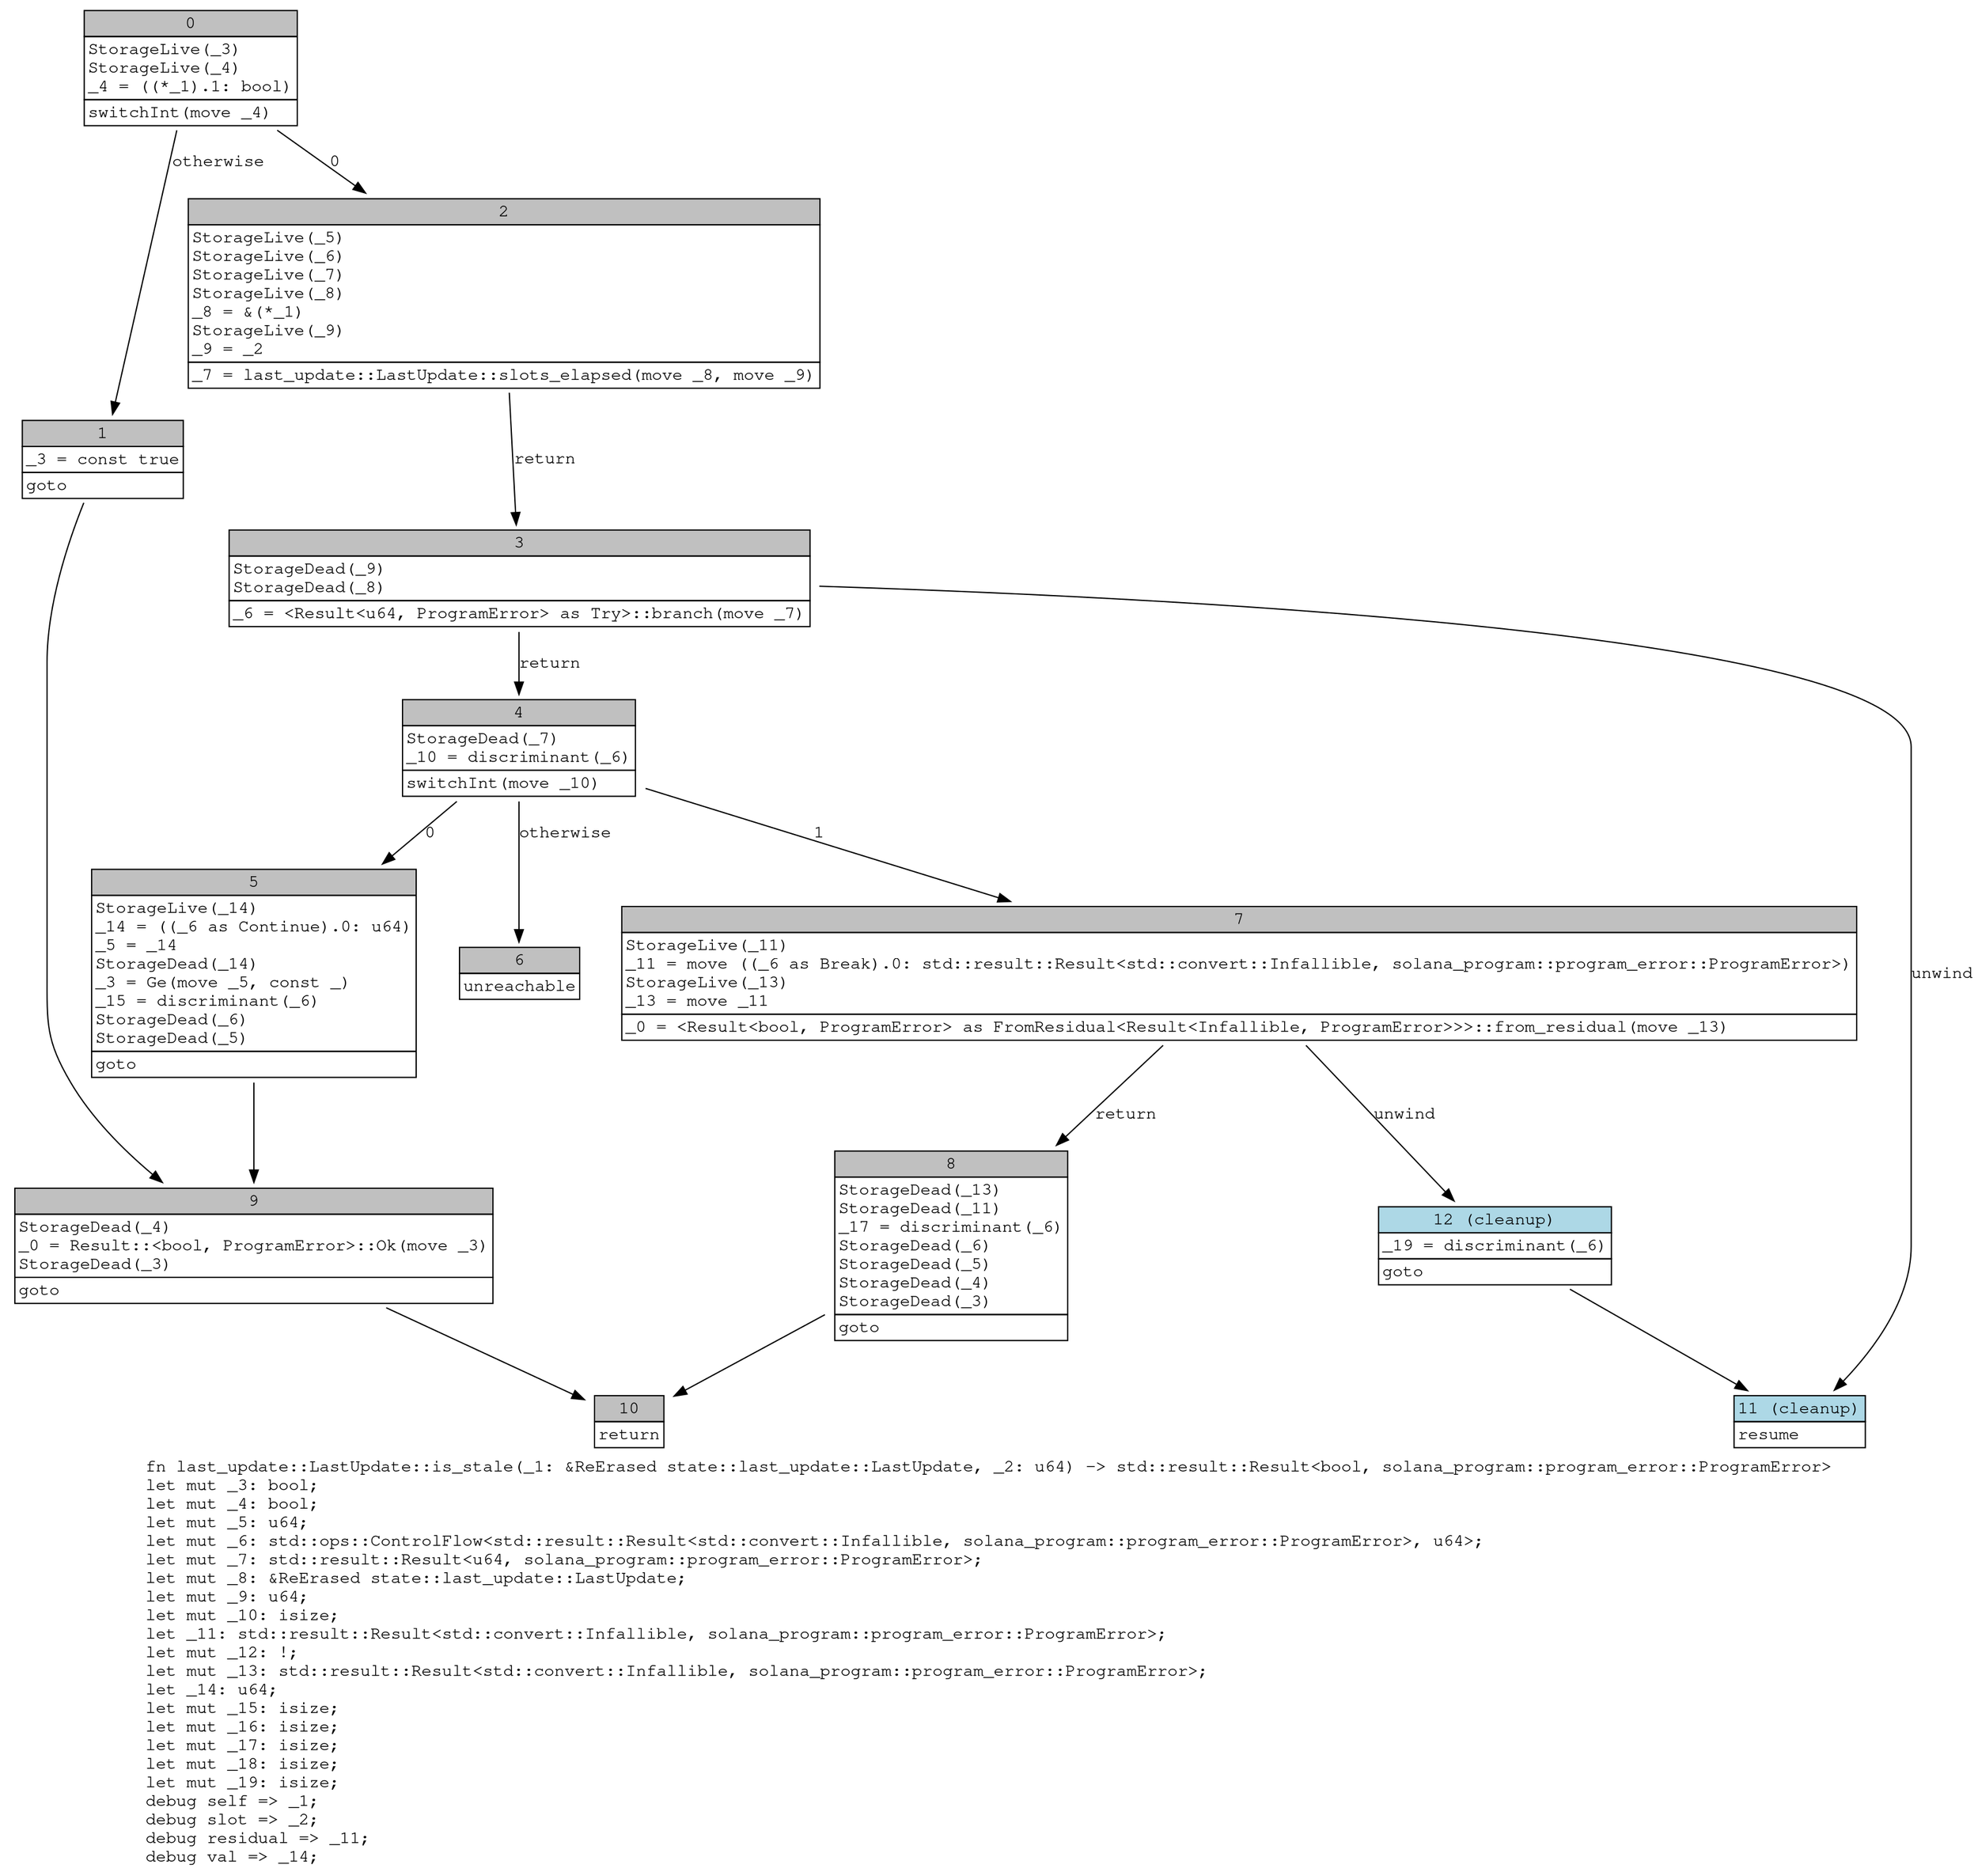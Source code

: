 digraph Mir_0_220 {
    graph [fontname="Courier, monospace"];
    node [fontname="Courier, monospace"];
    edge [fontname="Courier, monospace"];
    label=<fn last_update::LastUpdate::is_stale(_1: &amp;ReErased state::last_update::LastUpdate, _2: u64) -&gt; std::result::Result&lt;bool, solana_program::program_error::ProgramError&gt;<br align="left"/>let mut _3: bool;<br align="left"/>let mut _4: bool;<br align="left"/>let mut _5: u64;<br align="left"/>let mut _6: std::ops::ControlFlow&lt;std::result::Result&lt;std::convert::Infallible, solana_program::program_error::ProgramError&gt;, u64&gt;;<br align="left"/>let mut _7: std::result::Result&lt;u64, solana_program::program_error::ProgramError&gt;;<br align="left"/>let mut _8: &amp;ReErased state::last_update::LastUpdate;<br align="left"/>let mut _9: u64;<br align="left"/>let mut _10: isize;<br align="left"/>let _11: std::result::Result&lt;std::convert::Infallible, solana_program::program_error::ProgramError&gt;;<br align="left"/>let mut _12: !;<br align="left"/>let mut _13: std::result::Result&lt;std::convert::Infallible, solana_program::program_error::ProgramError&gt;;<br align="left"/>let _14: u64;<br align="left"/>let mut _15: isize;<br align="left"/>let mut _16: isize;<br align="left"/>let mut _17: isize;<br align="left"/>let mut _18: isize;<br align="left"/>let mut _19: isize;<br align="left"/>debug self =&gt; _1;<br align="left"/>debug slot =&gt; _2;<br align="left"/>debug residual =&gt; _11;<br align="left"/>debug val =&gt; _14;<br align="left"/>>;
    bb0__0_220 [shape="none", label=<<table border="0" cellborder="1" cellspacing="0"><tr><td bgcolor="gray" align="center" colspan="1">0</td></tr><tr><td align="left" balign="left">StorageLive(_3)<br/>StorageLive(_4)<br/>_4 = ((*_1).1: bool)<br/></td></tr><tr><td align="left">switchInt(move _4)</td></tr></table>>];
    bb1__0_220 [shape="none", label=<<table border="0" cellborder="1" cellspacing="0"><tr><td bgcolor="gray" align="center" colspan="1">1</td></tr><tr><td align="left" balign="left">_3 = const true<br/></td></tr><tr><td align="left">goto</td></tr></table>>];
    bb2__0_220 [shape="none", label=<<table border="0" cellborder="1" cellspacing="0"><tr><td bgcolor="gray" align="center" colspan="1">2</td></tr><tr><td align="left" balign="left">StorageLive(_5)<br/>StorageLive(_6)<br/>StorageLive(_7)<br/>StorageLive(_8)<br/>_8 = &amp;(*_1)<br/>StorageLive(_9)<br/>_9 = _2<br/></td></tr><tr><td align="left">_7 = last_update::LastUpdate::slots_elapsed(move _8, move _9)</td></tr></table>>];
    bb3__0_220 [shape="none", label=<<table border="0" cellborder="1" cellspacing="0"><tr><td bgcolor="gray" align="center" colspan="1">3</td></tr><tr><td align="left" balign="left">StorageDead(_9)<br/>StorageDead(_8)<br/></td></tr><tr><td align="left">_6 = &lt;Result&lt;u64, ProgramError&gt; as Try&gt;::branch(move _7)</td></tr></table>>];
    bb4__0_220 [shape="none", label=<<table border="0" cellborder="1" cellspacing="0"><tr><td bgcolor="gray" align="center" colspan="1">4</td></tr><tr><td align="left" balign="left">StorageDead(_7)<br/>_10 = discriminant(_6)<br/></td></tr><tr><td align="left">switchInt(move _10)</td></tr></table>>];
    bb5__0_220 [shape="none", label=<<table border="0" cellborder="1" cellspacing="0"><tr><td bgcolor="gray" align="center" colspan="1">5</td></tr><tr><td align="left" balign="left">StorageLive(_14)<br/>_14 = ((_6 as Continue).0: u64)<br/>_5 = _14<br/>StorageDead(_14)<br/>_3 = Ge(move _5, const _)<br/>_15 = discriminant(_6)<br/>StorageDead(_6)<br/>StorageDead(_5)<br/></td></tr><tr><td align="left">goto</td></tr></table>>];
    bb6__0_220 [shape="none", label=<<table border="0" cellborder="1" cellspacing="0"><tr><td bgcolor="gray" align="center" colspan="1">6</td></tr><tr><td align="left">unreachable</td></tr></table>>];
    bb7__0_220 [shape="none", label=<<table border="0" cellborder="1" cellspacing="0"><tr><td bgcolor="gray" align="center" colspan="1">7</td></tr><tr><td align="left" balign="left">StorageLive(_11)<br/>_11 = move ((_6 as Break).0: std::result::Result&lt;std::convert::Infallible, solana_program::program_error::ProgramError&gt;)<br/>StorageLive(_13)<br/>_13 = move _11<br/></td></tr><tr><td align="left">_0 = &lt;Result&lt;bool, ProgramError&gt; as FromResidual&lt;Result&lt;Infallible, ProgramError&gt;&gt;&gt;::from_residual(move _13)</td></tr></table>>];
    bb8__0_220 [shape="none", label=<<table border="0" cellborder="1" cellspacing="0"><tr><td bgcolor="gray" align="center" colspan="1">8</td></tr><tr><td align="left" balign="left">StorageDead(_13)<br/>StorageDead(_11)<br/>_17 = discriminant(_6)<br/>StorageDead(_6)<br/>StorageDead(_5)<br/>StorageDead(_4)<br/>StorageDead(_3)<br/></td></tr><tr><td align="left">goto</td></tr></table>>];
    bb9__0_220 [shape="none", label=<<table border="0" cellborder="1" cellspacing="0"><tr><td bgcolor="gray" align="center" colspan="1">9</td></tr><tr><td align="left" balign="left">StorageDead(_4)<br/>_0 = Result::&lt;bool, ProgramError&gt;::Ok(move _3)<br/>StorageDead(_3)<br/></td></tr><tr><td align="left">goto</td></tr></table>>];
    bb10__0_220 [shape="none", label=<<table border="0" cellborder="1" cellspacing="0"><tr><td bgcolor="gray" align="center" colspan="1">10</td></tr><tr><td align="left">return</td></tr></table>>];
    bb11__0_220 [shape="none", label=<<table border="0" cellborder="1" cellspacing="0"><tr><td bgcolor="lightblue" align="center" colspan="1">11 (cleanup)</td></tr><tr><td align="left">resume</td></tr></table>>];
    bb12__0_220 [shape="none", label=<<table border="0" cellborder="1" cellspacing="0"><tr><td bgcolor="lightblue" align="center" colspan="1">12 (cleanup)</td></tr><tr><td align="left" balign="left">_19 = discriminant(_6)<br/></td></tr><tr><td align="left">goto</td></tr></table>>];
    bb0__0_220 -> bb2__0_220 [label="0"];
    bb0__0_220 -> bb1__0_220 [label="otherwise"];
    bb1__0_220 -> bb9__0_220 [label=""];
    bb2__0_220 -> bb3__0_220 [label="return"];
    bb3__0_220 -> bb4__0_220 [label="return"];
    bb3__0_220 -> bb11__0_220 [label="unwind"];
    bb4__0_220 -> bb5__0_220 [label="0"];
    bb4__0_220 -> bb7__0_220 [label="1"];
    bb4__0_220 -> bb6__0_220 [label="otherwise"];
    bb5__0_220 -> bb9__0_220 [label=""];
    bb7__0_220 -> bb8__0_220 [label="return"];
    bb7__0_220 -> bb12__0_220 [label="unwind"];
    bb8__0_220 -> bb10__0_220 [label=""];
    bb9__0_220 -> bb10__0_220 [label=""];
    bb12__0_220 -> bb11__0_220 [label=""];
}
